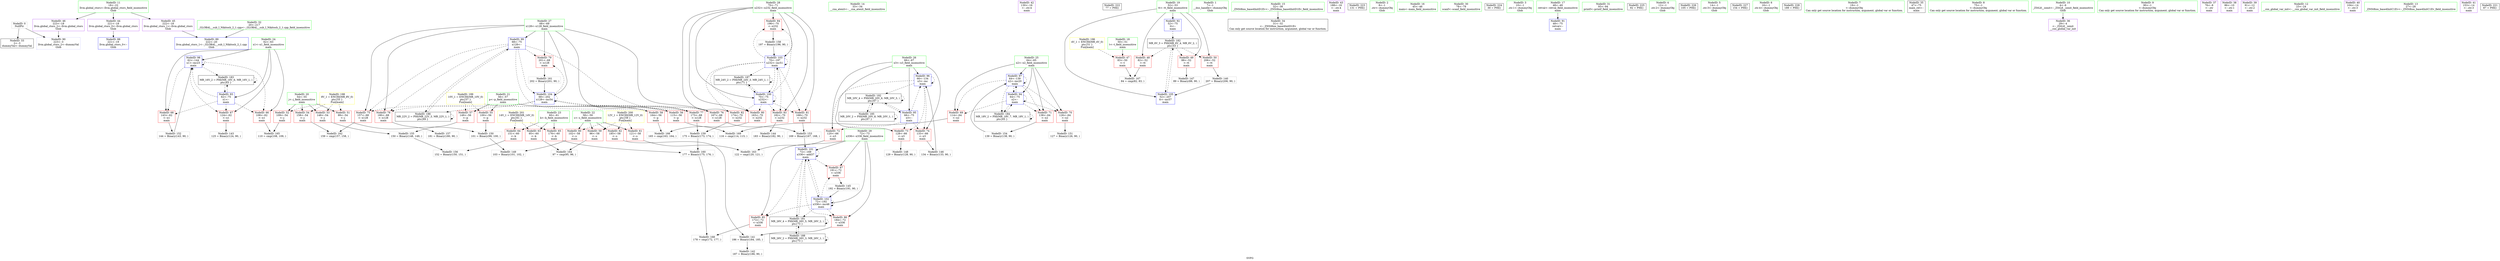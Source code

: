 digraph "SVFG" {
	label="SVFG";

	Node0x562d9476f360 [shape=record,color=grey,label="{NodeID: 0\nNullPtr}"];
	Node0x562d9476f360 -> Node0x562d94789fc0[style=solid];
	Node0x562d9476f360 -> Node0x562d9478de90[style=solid];
	Node0x562d9478acc0 [shape=record,color=blue,label="{NodeID: 97\n64\<--139\nx2\<--inc20\nmain\n}"];
	Node0x562d9478acc0 -> Node0x562d9478cd20[style=dashed];
	Node0x562d9478acc0 -> Node0x562d9478cdf0[style=dashed];
	Node0x562d9478acc0 -> Node0x562d9478cec0[style=dashed];
	Node0x562d9478acc0 -> Node0x562d9478e200[style=dashed];
	Node0x562d9478acc0 -> Node0x562d9478acc0[style=dashed];
	Node0x562d9478acc0 -> Node0x562d9479e120[style=dashed];
	Node0x562d9476fe50 [shape=record,color=green,label="{NodeID: 14\n33\<--34\n__cxa_atexit\<--__cxa_atexit_field_insensitive\n}"];
	Node0x562d94789c70 [shape=record,color=green,label="{NodeID: 28\n70\<--71\nx232\<--x232_field_insensitive\nmain\n}"];
	Node0x562d94789c70 -> Node0x562d9478d610[style=solid];
	Node0x562d94789c70 -> Node0x562d9478d6e0[style=solid];
	Node0x562d94789c70 -> Node0x562d9478d7b0[style=solid];
	Node0x562d94789c70 -> Node0x562d9478d880[style=solid];
	Node0x562d94789c70 -> Node0x562d9478d950[style=solid];
	Node0x562d94789c70 -> Node0x562d9478af30[style=solid];
	Node0x562d94789c70 -> Node0x562d9478b1a0[style=solid];
	Node0x562d9478a710 [shape=record,color=purple,label="{NodeID: 42\n130\<--16\n\<--.str.4\nmain\n}"];
	Node0x562d947af190 [shape=record,color=black,label="{NodeID: 222\n77 = PHI()\n}"];
	Node0x562d9478c290 [shape=record,color=red,label="{NodeID: 56\n115\<--56\n\<--p\nmain\n}"];
	Node0x562d9478c290 -> Node0x562d947940d0[style=solid];
	Node0x562d947928d0 [shape=record,color=grey,label="{NodeID: 153\n169 = Binary(167, 168, )\n}"];
	Node0x562d947928d0 -> Node0x562d9478b000[style=solid];
	Node0x562d9478cdf0 [shape=record,color=red,label="{NodeID: 70\n126\<--64\n\<--x2\nmain\n}"];
	Node0x562d9478cdf0 -> Node0x562d947925d0[style=solid];
	Node0x562d94793dd0 [shape=record,color=grey,label="{NodeID: 167\n84 = cmp(82, 83, )\n}"];
	Node0x562d9478d950 [shape=record,color=red,label="{NodeID: 84\n196\<--70\n\<--x232\nmain\n}"];
	Node0x562d9478d950 -> Node0x562d94793050[style=solid];
	Node0x562d9476e470 [shape=record,color=green,label="{NodeID: 1\n7\<--1\n__dso_handle\<--dummyObj\nGlob }"];
	Node0x562d9479d220 [shape=record,color=black,label="{NodeID: 181\nMR_26V_4 = PHI(MR_26V_5, MR_26V_2, )\npts\{73 \}\n}"];
	Node0x562d9479d220 -> Node0x562d9478b000[style=dashed];
	Node0x562d9479d220 -> Node0x562d9479d220[style=dashed];
	Node0x562d9479d220 -> Node0x562d9479f520[style=dashed];
	Node0x562d9478ad90 [shape=record,color=blue,label="{NodeID: 98\n62\<--144\nx1\<--inc23\nmain\n}"];
	Node0x562d9478ad90 -> Node0x562d9478cab0[style=dashed];
	Node0x562d9478ad90 -> Node0x562d9478cb80[style=dashed];
	Node0x562d9478ad90 -> Node0x562d9478cc50[style=dashed];
	Node0x562d9478ad90 -> Node0x562d9478ad90[style=dashed];
	Node0x562d9478ad90 -> Node0x562d9479dc20[style=dashed];
	Node0x562d9476ff20 [shape=record,color=green,label="{NodeID: 15\n32\<--38\n_ZNSt8ios_base4InitD1Ev\<--_ZNSt8ios_base4InitD1Ev_field_insensitive\n}"];
	Node0x562d9476ff20 -> Node0x562d9478a090[style=solid];
	Node0x562d94789d00 [shape=record,color=green,label="{NodeID: 29\n72\<--73\nx336\<--x336_field_insensitive\nmain\n}"];
	Node0x562d94789d00 -> Node0x562d9478da20[style=solid];
	Node0x562d94789d00 -> Node0x562d9478daf0[style=solid];
	Node0x562d94789d00 -> Node0x562d9478dbc0[style=solid];
	Node0x562d94789d00 -> Node0x562d9478b000[style=solid];
	Node0x562d94789d00 -> Node0x562d9478b0d0[style=solid];
	Node0x562d9478a7e0 [shape=record,color=purple,label="{NodeID: 43\n188\<--16\n\<--.str.4\nmain\n}"];
	Node0x562d947af290 [shape=record,color=black,label="{NodeID: 223\n131 = PHI()\n}"];
	Node0x562d9478b490 [shape=record,color=grey,label="{NodeID: 140\n207 = Binary(206, 90, )\n}"];
	Node0x562d9478b490 -> Node0x562d9478b340[style=solid];
	Node0x562d9478c360 [shape=record,color=red,label="{NodeID: 57\n149\<--56\n\<--p\nmain\n}"];
	Node0x562d9478c360 -> Node0x562d94792bd0[style=solid];
	Node0x562d94792a50 [shape=record,color=grey,label="{NodeID: 154\n139 = Binary(138, 90, )\n}"];
	Node0x562d94792a50 -> Node0x562d9478acc0[style=solid];
	Node0x562d9478cec0 [shape=record,color=red,label="{NodeID: 71\n138\<--64\n\<--x2\nmain\n}"];
	Node0x562d9478cec0 -> Node0x562d94792a50[style=solid];
	Node0x562d94793f50 [shape=record,color=grey,label="{NodeID: 168\n178 = cmp(172, 177, )\n}"];
	Node0x562d9478da20 [shape=record,color=red,label="{NodeID: 85\n172\<--72\n\<--x336\nmain\n}"];
	Node0x562d9478da20 -> Node0x562d94793f50[style=solid];
	Node0x562d9476f6c0 [shape=record,color=green,label="{NodeID: 2\n8\<--1\n.str\<--dummyObj\nGlob }"];
	Node0x562d9479d720 [shape=record,color=black,label="{NodeID: 182\nMR_6V_3 = PHI(MR_6V_4, MR_6V_2, )\npts\{53 \}\n}"];
	Node0x562d9479d720 -> Node0x562d9478bc10[style=dashed];
	Node0x562d9479d720 -> Node0x562d9478bce0[style=dashed];
	Node0x562d9479d720 -> Node0x562d9478bdb0[style=dashed];
	Node0x562d9479d720 -> Node0x562d9478b340[style=dashed];
	Node0x562d9478ae60 [shape=record,color=blue,label="{NodeID: 99\n68\<--75\nx128\<--\nmain\n}"];
	Node0x562d9478ae60 -> Node0x562d9478d200[style=dashed];
	Node0x562d9478ae60 -> Node0x562d9478d2d0[style=dashed];
	Node0x562d9478ae60 -> Node0x562d9478d3a0[style=dashed];
	Node0x562d9478ae60 -> Node0x562d9478d470[style=dashed];
	Node0x562d9478ae60 -> Node0x562d9478d540[style=dashed];
	Node0x562d9478ae60 -> Node0x562d9478b270[style=dashed];
	Node0x562d9478ae60 -> Node0x562d9479eb20[style=dashed];
	Node0x562d94770050 [shape=record,color=green,label="{NodeID: 16\n45\<--46\nmain\<--main_field_insensitive\n}"];
	Node0x562d947a3340 [shape=record,color=yellow,style=double,label="{NodeID: 196\n4V_1 = ENCHI(MR_4V_0)\npts\{51 \}\nFun[main]}"];
	Node0x562d947a3340 -> Node0x562d9478ab20[style=dashed];
	Node0x562d94789d90 [shape=record,color=green,label="{NodeID: 30\n78\<--79\nscanf\<--scanf_field_insensitive\n}"];
	Node0x562d9478a8b0 [shape=record,color=purple,label="{NodeID: 44\n221\<--18\nllvm.global_ctors_0\<--llvm.global_ctors\nGlob }"];
	Node0x562d9478a8b0 -> Node0x562d9478dc90[style=solid];
	Node0x562d947af390 [shape=record,color=black,label="{NodeID: 224\n30 = PHI()\n}"];
	Node0x562d9478b610 [shape=record,color=grey,label="{NodeID: 141\n186 = Binary(184, 185, )\n}"];
	Node0x562d9478b610 -> Node0x562d9478b790[style=solid];
	Node0x562d9478c430 [shape=record,color=red,label="{NodeID: 58\n164\<--56\n\<--p\nmain\n}"];
	Node0x562d9478c430 -> Node0x562d94793c50[style=solid];
	Node0x562d94792bd0 [shape=record,color=grey,label="{NodeID: 155\n150 = Binary(148, 149, )\n}"];
	Node0x562d94792bd0 -> Node0x562d94792d50[style=solid];
	Node0x562d9478cf90 [shape=record,color=red,label="{NodeID: 72\n120\<--66\n\<--x3\nmain\n}"];
	Node0x562d9478cf90 -> Node0x562d947937d0[style=solid];
	Node0x562d947940d0 [shape=record,color=grey,label="{NodeID: 169\n116 = cmp(114, 115, )\n}"];
	Node0x562d9478daf0 [shape=record,color=red,label="{NodeID: 86\n184\<--72\n\<--x336\nmain\n}"];
	Node0x562d9478daf0 -> Node0x562d9478b610[style=solid];
	Node0x562d9476f960 [shape=record,color=green,label="{NodeID: 3\n10\<--1\n.str.1\<--dummyObj\nGlob }"];
	Node0x562d9479dc20 [shape=record,color=black,label="{NodeID: 183\nMR_16V_2 = PHI(MR_16V_6, MR_16V_1, )\npts\{63 \}\n}"];
	Node0x562d9479dc20 -> Node0x562d9478e130[style=dashed];
	Node0x562d9479dc20 -> Node0x562d9479dc20[style=dashed];
	Node0x562d9478af30 [shape=record,color=blue,label="{NodeID: 100\n70\<--75\nx232\<--\nmain\n}"];
	Node0x562d9478af30 -> Node0x562d9478d610[style=dashed];
	Node0x562d9478af30 -> Node0x562d9478d6e0[style=dashed];
	Node0x562d9478af30 -> Node0x562d9478d7b0[style=dashed];
	Node0x562d9478af30 -> Node0x562d9478d880[style=dashed];
	Node0x562d9478af30 -> Node0x562d9478d950[style=dashed];
	Node0x562d9478af30 -> Node0x562d9478af30[style=dashed];
	Node0x562d9478af30 -> Node0x562d9478b1a0[style=dashed];
	Node0x562d9478af30 -> Node0x562d9479f020[style=dashed];
	Node0x562d94770120 [shape=record,color=green,label="{NodeID: 17\n48\<--49\nretval\<--retval_field_insensitive\nmain\n}"];
	Node0x562d94770120 -> Node0x562d9478df90[style=solid];
	Node0x562d94789e20 [shape=record,color=green,label="{NodeID: 31\n93\<--94\nprintf\<--printf_field_insensitive\n}"];
	Node0x562d9478a980 [shape=record,color=purple,label="{NodeID: 45\n222\<--18\nllvm.global_ctors_1\<--llvm.global_ctors\nGlob }"];
	Node0x562d9478a980 -> Node0x562d9478dd90[style=solid];
	Node0x562d947af490 [shape=record,color=black,label="{NodeID: 225\n92 = PHI()\n}"];
	Node0x562d9478b790 [shape=record,color=grey,label="{NodeID: 142\n187 = Binary(186, 90, )\n}"];
	Node0x562d9478c500 [shape=record,color=red,label="{NodeID: 59\n96\<--58\n\<--s\nmain\n}"];
	Node0x562d9478c500 -> Node0x562d94793950[style=solid];
	Node0x562d94792d50 [shape=record,color=grey,label="{NodeID: 156\n152 = Binary(150, 151, )\n}"];
	Node0x562d9478d060 [shape=record,color=red,label="{NodeID: 73\n128\<--66\n\<--x3\nmain\n}"];
	Node0x562d9478d060 -> Node0x562d94792150[style=solid];
	Node0x562d9478dbc0 [shape=record,color=red,label="{NodeID: 87\n191\<--72\n\<--x336\nmain\n}"];
	Node0x562d9478dbc0 -> Node0x562d94791cd0[style=solid];
	Node0x562d9476f7e0 [shape=record,color=green,label="{NodeID: 4\n12\<--1\n.str.2\<--dummyObj\nGlob }"];
	Node0x562d9479e120 [shape=record,color=black,label="{NodeID: 184\nMR_18V_2 = PHI(MR_18V_7, MR_18V_1, )\npts\{65 \}\n}"];
	Node0x562d9479e120 -> Node0x562d9478e200[style=dashed];
	Node0x562d9479e120 -> Node0x562d9479e120[style=dashed];
	Node0x562d9478b000 [shape=record,color=blue,label="{NodeID: 101\n72\<--169\nx336\<--add37\nmain\n}"];
	Node0x562d9478b000 -> Node0x562d9478da20[style=dashed];
	Node0x562d9478b000 -> Node0x562d9478daf0[style=dashed];
	Node0x562d9478b000 -> Node0x562d9478dbc0[style=dashed];
	Node0x562d9478b000 -> Node0x562d9478b000[style=dashed];
	Node0x562d9478b000 -> Node0x562d9478b0d0[style=dashed];
	Node0x562d9478b000 -> Node0x562d9479d220[style=dashed];
	Node0x562d947701f0 [shape=record,color=green,label="{NodeID: 18\n50\<--51\nt\<--t_field_insensitive\nmain\n}"];
	Node0x562d947701f0 -> Node0x562d9478ab20[style=solid];
	Node0x562d947a3500 [shape=record,color=yellow,style=double,label="{NodeID: 198\n8V_1 = ENCHI(MR_8V_0)\npts\{55 \}\nFun[main]}"];
	Node0x562d947a3500 -> Node0x562d9478be80[style=dashed];
	Node0x562d947a3500 -> Node0x562d9478bf50[style=dashed];
	Node0x562d947a3500 -> Node0x562d9478c020[style=dashed];
	Node0x562d947a3500 -> Node0x562d9478c0f0[style=dashed];
	Node0x562d94789ef0 [shape=record,color=green,label="{NodeID: 32\n20\<--217\n_GLOBAL__sub_I_Nikitosh_2_1.cpp\<--_GLOBAL__sub_I_Nikitosh_2_1.cpp_field_insensitive\n}"];
	Node0x562d94789ef0 -> Node0x562d9478dd90[style=solid];
	Node0x562d9478aa50 [shape=record,color=purple,label="{NodeID: 46\n223\<--18\nllvm.global_ctors_2\<--llvm.global_ctors\nGlob }"];
	Node0x562d9478aa50 -> Node0x562d9478de90[style=solid];
	Node0x562d947af590 [shape=record,color=black,label="{NodeID: 226\n105 = PHI()\n}"];
	Node0x562d9478b910 [shape=record,color=grey,label="{NodeID: 143\n125 = Binary(124, 90, )\n}"];
	Node0x562d9478c5d0 [shape=record,color=red,label="{NodeID: 60\n102\<--58\n\<--s\nmain\n}"];
	Node0x562d9478c5d0 -> Node0x562d947922d0[style=solid];
	Node0x562d94792ed0 [shape=record,color=grey,label="{NodeID: 157\n181 = Binary(180, 90, )\n}"];
	Node0x562d9478d130 [shape=record,color=red,label="{NodeID: 74\n133\<--66\n\<--x3\nmain\n}"];
	Node0x562d9478d130 -> Node0x562d94791e50[style=solid];
	Node0x562d9478dc90 [shape=record,color=blue,label="{NodeID: 88\n221\<--19\nllvm.global_ctors_0\<--\nGlob }"];
	Node0x562d9476f870 [shape=record,color=green,label="{NodeID: 5\n14\<--1\n.str.3\<--dummyObj\nGlob }"];
	Node0x562d9479e620 [shape=record,color=black,label="{NodeID: 185\nMR_20V_2 = PHI(MR_20V_8, MR_20V_1, )\npts\{67 \}\n}"];
	Node0x562d9479e620 -> Node0x562d9479e620[style=dashed];
	Node0x562d9479e620 -> Node0x562d9478e7b0[style=dashed];
	Node0x562d9478b0d0 [shape=record,color=blue,label="{NodeID: 102\n72\<--192\nx336\<--inc48\nmain\n}"];
	Node0x562d9478b0d0 -> Node0x562d9478da20[style=dashed];
	Node0x562d9478b0d0 -> Node0x562d9478daf0[style=dashed];
	Node0x562d9478b0d0 -> Node0x562d9478dbc0[style=dashed];
	Node0x562d9478b0d0 -> Node0x562d9478b000[style=dashed];
	Node0x562d9478b0d0 -> Node0x562d9478b0d0[style=dashed];
	Node0x562d9478b0d0 -> Node0x562d9479d220[style=dashed];
	Node0x562d947702c0 [shape=record,color=green,label="{NodeID: 19\n52\<--53\ntt\<--tt_field_insensitive\nmain\n}"];
	Node0x562d947702c0 -> Node0x562d9478bc10[style=solid];
	Node0x562d947702c0 -> Node0x562d9478bce0[style=solid];
	Node0x562d947702c0 -> Node0x562d9478bdb0[style=solid];
	Node0x562d947702c0 -> Node0x562d9478e060[style=solid];
	Node0x562d947702c0 -> Node0x562d9478b340[style=solid];
	Node0x562d947a35e0 [shape=record,color=yellow,style=double,label="{NodeID: 199\n10V_1 = ENCHI(MR_10V_0)\npts\{57 \}\nFun[main]}"];
	Node0x562d947a35e0 -> Node0x562d9478c1c0[style=dashed];
	Node0x562d947a35e0 -> Node0x562d9478c290[style=dashed];
	Node0x562d947a35e0 -> Node0x562d9478c360[style=dashed];
	Node0x562d947a35e0 -> Node0x562d9478c430[style=dashed];
	Node0x562d94789fc0 [shape=record,color=black,label="{NodeID: 33\n2\<--3\ndummyVal\<--dummyVal\n}"];
	Node0x562d9478ab20 [shape=record,color=red,label="{NodeID: 47\n83\<--50\n\<--t\nmain\n}"];
	Node0x562d9478ab20 -> Node0x562d94793dd0[style=solid];
	Node0x562d947af690 [shape=record,color=black,label="{NodeID: 227\n154 = PHI()\n}"];
	Node0x562d9478ba90 [shape=record,color=grey,label="{NodeID: 144\n183 = Binary(182, 90, )\n}"];
	Node0x562d9478c6a0 [shape=record,color=red,label="{NodeID: 61\n121\<--58\n\<--s\nmain\n}"];
	Node0x562d9478c6a0 -> Node0x562d947937d0[style=solid];
	Node0x562d94793050 [shape=record,color=grey,label="{NodeID: 158\n197 = Binary(196, 90, )\n}"];
	Node0x562d94793050 -> Node0x562d9478b1a0[style=solid];
	Node0x562d9478d200 [shape=record,color=red,label="{NodeID: 75\n157\<--68\n\<--x128\nmain\n}"];
	Node0x562d9478d200 -> Node0x562d94793650[style=solid];
	Node0x562d9478dd90 [shape=record,color=blue,label="{NodeID: 89\n222\<--20\nllvm.global_ctors_1\<--_GLOBAL__sub_I_Nikitosh_2_1.cpp\nGlob }"];
	Node0x562d94770980 [shape=record,color=green,label="{NodeID: 6\n16\<--1\n.str.4\<--dummyObj\nGlob }"];
	Node0x562d9479eb20 [shape=record,color=black,label="{NodeID: 186\nMR_22V_2 = PHI(MR_22V_3, MR_22V_1, )\npts\{69 \}\n}"];
	Node0x562d9479eb20 -> Node0x562d9478ae60[style=dashed];
	Node0x562d9479eb20 -> Node0x562d9479eb20[style=dashed];
	Node0x562d9478b1a0 [shape=record,color=blue,label="{NodeID: 103\n70\<--197\nx232\<--inc51\nmain\n}"];
	Node0x562d9478b1a0 -> Node0x562d9478d610[style=dashed];
	Node0x562d9478b1a0 -> Node0x562d9478d6e0[style=dashed];
	Node0x562d9478b1a0 -> Node0x562d9478d7b0[style=dashed];
	Node0x562d9478b1a0 -> Node0x562d9478d880[style=dashed];
	Node0x562d9478b1a0 -> Node0x562d9478d950[style=dashed];
	Node0x562d9478b1a0 -> Node0x562d9478af30[style=dashed];
	Node0x562d9478b1a0 -> Node0x562d9478b1a0[style=dashed];
	Node0x562d9478b1a0 -> Node0x562d9479f020[style=dashed];
	Node0x562d94770390 [shape=record,color=green,label="{NodeID: 20\n54\<--55\nj\<--j_field_insensitive\nmain\n}"];
	Node0x562d94770390 -> Node0x562d9478be80[style=solid];
	Node0x562d94770390 -> Node0x562d9478bf50[style=solid];
	Node0x562d94770390 -> Node0x562d9478c020[style=solid];
	Node0x562d94770390 -> Node0x562d9478c0f0[style=solid];
	Node0x562d947a36c0 [shape=record,color=yellow,style=double,label="{NodeID: 200\n12V_1 = ENCHI(MR_12V_0)\npts\{59 \}\nFun[main]}"];
	Node0x562d947a36c0 -> Node0x562d9478c500[style=dashed];
	Node0x562d947a36c0 -> Node0x562d9478c5d0[style=dashed];
	Node0x562d947a36c0 -> Node0x562d9478c6a0[style=dashed];
	Node0x562d947a36c0 -> Node0x562d9478c770[style=dashed];
	Node0x562d9478a090 [shape=record,color=black,label="{NodeID: 34\n31\<--32\n\<--_ZNSt8ios_base4InitD1Ev\nCan only get source location for instruction, argument, global var or function.}"];
	Node0x562d9478bc10 [shape=record,color=red,label="{NodeID: 48\n82\<--52\n\<--tt\nmain\n}"];
	Node0x562d9478bc10 -> Node0x562d94793dd0[style=solid];
	Node0x562d947af790 [shape=record,color=black,label="{NodeID: 228\n189 = PHI()\n}"];
	Node0x562d94791cd0 [shape=record,color=grey,label="{NodeID: 145\n192 = Binary(191, 90, )\n}"];
	Node0x562d94791cd0 -> Node0x562d9478b0d0[style=solid];
	Node0x562d9478c770 [shape=record,color=red,label="{NodeID: 62\n185\<--58\n\<--s\nmain\n}"];
	Node0x562d9478c770 -> Node0x562d9478b610[style=solid];
	Node0x562d947931d0 [shape=record,color=grey,label="{NodeID: 159\n175 = Binary(173, 174, )\n}"];
	Node0x562d947931d0 -> Node0x562d94793350[style=solid];
	Node0x562d9478d2d0 [shape=record,color=red,label="{NodeID: 76\n167\<--68\n\<--x128\nmain\n}"];
	Node0x562d9478d2d0 -> Node0x562d947928d0[style=solid];
	Node0x562d9478de90 [shape=record,color=blue, style = dotted,label="{NodeID: 90\n223\<--3\nllvm.global_ctors_2\<--dummyVal\nGlob }"];
	Node0x562d94770a10 [shape=record,color=green,label="{NodeID: 7\n19\<--1\n\<--dummyObj\nCan only get source location for instruction, argument, global var or function.}"];
	Node0x562d9479f020 [shape=record,color=black,label="{NodeID: 187\nMR_24V_2 = PHI(MR_24V_3, MR_24V_1, )\npts\{71 \}\n}"];
	Node0x562d9479f020 -> Node0x562d9478af30[style=dashed];
	Node0x562d9479f020 -> Node0x562d9479f020[style=dashed];
	Node0x562d9478b270 [shape=record,color=blue,label="{NodeID: 104\n68\<--202\nx128\<--inc54\nmain\n}"];
	Node0x562d9478b270 -> Node0x562d9478d200[style=dashed];
	Node0x562d9478b270 -> Node0x562d9478d2d0[style=dashed];
	Node0x562d9478b270 -> Node0x562d9478d3a0[style=dashed];
	Node0x562d9478b270 -> Node0x562d9478d470[style=dashed];
	Node0x562d9478b270 -> Node0x562d9478d540[style=dashed];
	Node0x562d9478b270 -> Node0x562d9478b270[style=dashed];
	Node0x562d9478b270 -> Node0x562d9479eb20[style=dashed];
	Node0x562d94770460 [shape=record,color=green,label="{NodeID: 21\n56\<--57\np\<--p_field_insensitive\nmain\n}"];
	Node0x562d94770460 -> Node0x562d9478c1c0[style=solid];
	Node0x562d94770460 -> Node0x562d9478c290[style=solid];
	Node0x562d94770460 -> Node0x562d9478c360[style=solid];
	Node0x562d94770460 -> Node0x562d9478c430[style=solid];
	Node0x562d947a37a0 [shape=record,color=yellow,style=double,label="{NodeID: 201\n14V_1 = ENCHI(MR_14V_0)\npts\{61 \}\nFun[main]}"];
	Node0x562d947a37a0 -> Node0x562d9478c840[style=dashed];
	Node0x562d947a37a0 -> Node0x562d9478c910[style=dashed];
	Node0x562d947a37a0 -> Node0x562d9478c9e0[style=dashed];
	Node0x562d9478a160 [shape=record,color=black,label="{NodeID: 35\n47\<--75\nmain_ret\<--\nmain\n}"];
	Node0x562d9478bce0 [shape=record,color=red,label="{NodeID: 49\n88\<--52\n\<--tt\nmain\n}"];
	Node0x562d9478bce0 -> Node0x562d94791fd0[style=solid];
	Node0x562d94791e50 [shape=record,color=grey,label="{NodeID: 146\n134 = Binary(133, 90, )\n}"];
	Node0x562d94791e50 -> Node0x562d9478abf0[style=solid];
	Node0x562d9478c840 [shape=record,color=red,label="{NodeID: 63\n95\<--60\n\<--k\nmain\n}"];
	Node0x562d9478c840 -> Node0x562d94793950[style=solid];
	Node0x562d94793350 [shape=record,color=grey,label="{NodeID: 160\n177 = Binary(175, 176, )\n}"];
	Node0x562d94793350 -> Node0x562d94793f50[style=solid];
	Node0x562d9478d3a0 [shape=record,color=red,label="{NodeID: 77\n173\<--68\n\<--x128\nmain\n}"];
	Node0x562d9478d3a0 -> Node0x562d947931d0[style=solid];
	Node0x562d9478df90 [shape=record,color=blue,label="{NodeID: 91\n48\<--75\nretval\<--\nmain\n}"];
	Node0x562d94770aa0 [shape=record,color=green,label="{NodeID: 8\n75\<--1\n\<--dummyObj\nCan only get source location for instruction, argument, global var or function.}"];
	Node0x562d9479f520 [shape=record,color=black,label="{NodeID: 188\nMR_26V_2 = PHI(MR_26V_3, MR_26V_1, )\npts\{73 \}\n}"];
	Node0x562d9479f520 -> Node0x562d9479d220[style=dashed];
	Node0x562d9479f520 -> Node0x562d9479f520[style=dashed];
	Node0x562d9478b340 [shape=record,color=blue,label="{NodeID: 105\n52\<--207\ntt\<--inc57\nmain\n}"];
	Node0x562d9478b340 -> Node0x562d9479d720[style=dashed];
	Node0x562d94770530 [shape=record,color=green,label="{NodeID: 22\n58\<--59\ns\<--s_field_insensitive\nmain\n}"];
	Node0x562d94770530 -> Node0x562d9478c500[style=solid];
	Node0x562d94770530 -> Node0x562d9478c5d0[style=solid];
	Node0x562d94770530 -> Node0x562d9478c6a0[style=solid];
	Node0x562d94770530 -> Node0x562d9478c770[style=solid];
	Node0x562d9478a230 [shape=record,color=purple,label="{NodeID: 36\n29\<--4\n\<--_ZStL8__ioinit\n__cxx_global_var_init\n}"];
	Node0x562d9478bdb0 [shape=record,color=red,label="{NodeID: 50\n206\<--52\n\<--tt\nmain\n}"];
	Node0x562d9478bdb0 -> Node0x562d9478b490[style=solid];
	Node0x562d94791fd0 [shape=record,color=grey,label="{NodeID: 147\n89 = Binary(88, 90, )\n}"];
	Node0x562d9478c910 [shape=record,color=red,label="{NodeID: 64\n151\<--60\n\<--k\nmain\n}"];
	Node0x562d9478c910 -> Node0x562d94792d50[style=solid];
	Node0x562d947934d0 [shape=record,color=grey,label="{NodeID: 161\n202 = Binary(201, 90, )\n}"];
	Node0x562d947934d0 -> Node0x562d9478b270[style=solid];
	Node0x562d9478d470 [shape=record,color=red,label="{NodeID: 78\n180\<--68\n\<--x128\nmain\n}"];
	Node0x562d9478d470 -> Node0x562d94792ed0[style=solid];
	Node0x562d9478e060 [shape=record,color=blue,label="{NodeID: 92\n52\<--75\ntt\<--\nmain\n}"];
	Node0x562d9478e060 -> Node0x562d9479d720[style=dashed];
	Node0x562d94770b30 [shape=record,color=green,label="{NodeID: 9\n90\<--1\n\<--dummyObj\nCan only get source location for instruction, argument, global var or function.}"];
	Node0x562d94770600 [shape=record,color=green,label="{NodeID: 23\n60\<--61\nk\<--k_field_insensitive\nmain\n}"];
	Node0x562d94770600 -> Node0x562d9478c840[style=solid];
	Node0x562d94770600 -> Node0x562d9478c910[style=solid];
	Node0x562d94770600 -> Node0x562d9478c9e0[style=solid];
	Node0x562d9478a300 [shape=record,color=purple,label="{NodeID: 37\n76\<--8\n\<--.str\nmain\n}"];
	Node0x562d9478be80 [shape=record,color=red,label="{NodeID: 51\n99\<--54\n\<--j\nmain\n}"];
	Node0x562d9478be80 -> Node0x562d94792450[style=solid];
	Node0x562d94792150 [shape=record,color=grey,label="{NodeID: 148\n129 = Binary(128, 90, )\n}"];
	Node0x562d9478c9e0 [shape=record,color=red,label="{NodeID: 65\n176\<--60\n\<--k\nmain\n}"];
	Node0x562d9478c9e0 -> Node0x562d94793350[style=solid];
	Node0x562d94793650 [shape=record,color=grey,label="{NodeID: 162\n159 = cmp(157, 158, )\n}"];
	Node0x562d9478d540 [shape=record,color=red,label="{NodeID: 79\n201\<--68\n\<--x128\nmain\n}"];
	Node0x562d9478d540 -> Node0x562d947934d0[style=solid];
	Node0x562d9478e130 [shape=record,color=blue,label="{NodeID: 93\n62\<--75\nx1\<--\nmain\n}"];
	Node0x562d9478e130 -> Node0x562d9478cab0[style=dashed];
	Node0x562d9478e130 -> Node0x562d9478cb80[style=dashed];
	Node0x562d9478e130 -> Node0x562d9478cc50[style=dashed];
	Node0x562d9478e130 -> Node0x562d9478ad90[style=dashed];
	Node0x562d9478e130 -> Node0x562d9479dc20[style=dashed];
	Node0x562d9476fb10 [shape=record,color=green,label="{NodeID: 10\n4\<--6\n_ZStL8__ioinit\<--_ZStL8__ioinit_field_insensitive\nGlob }"];
	Node0x562d9476fb10 -> Node0x562d9478a230[style=solid];
	Node0x562d947706d0 [shape=record,color=green,label="{NodeID: 24\n62\<--63\nx1\<--x1_field_insensitive\nmain\n}"];
	Node0x562d947706d0 -> Node0x562d9478cab0[style=solid];
	Node0x562d947706d0 -> Node0x562d9478cb80[style=solid];
	Node0x562d947706d0 -> Node0x562d9478cc50[style=solid];
	Node0x562d947706d0 -> Node0x562d9478e130[style=solid];
	Node0x562d947706d0 -> Node0x562d9478ad90[style=solid];
	Node0x562d9478a3d0 [shape=record,color=purple,label="{NodeID: 38\n86\<--10\n\<--.str.1\nmain\n}"];
	Node0x562d9478bf50 [shape=record,color=red,label="{NodeID: 52\n109\<--54\n\<--j\nmain\n}"];
	Node0x562d9478bf50 -> Node0x562d94793ad0[style=solid];
	Node0x562d947922d0 [shape=record,color=grey,label="{NodeID: 149\n103 = Binary(101, 102, )\n}"];
	Node0x562d9478cab0 [shape=record,color=red,label="{NodeID: 66\n108\<--62\n\<--x1\nmain\n}"];
	Node0x562d9478cab0 -> Node0x562d94793ad0[style=solid];
	Node0x562d947937d0 [shape=record,color=grey,label="{NodeID: 163\n122 = cmp(120, 121, )\n}"];
	Node0x562d9478d610 [shape=record,color=red,label="{NodeID: 80\n163\<--70\n\<--x232\nmain\n}"];
	Node0x562d9478d610 -> Node0x562d94793c50[style=solid];
	Node0x562d9478e200 [shape=record,color=blue,label="{NodeID: 94\n64\<--75\nx2\<--\nmain\n}"];
	Node0x562d9478e200 -> Node0x562d9478cd20[style=dashed];
	Node0x562d9478e200 -> Node0x562d9478cdf0[style=dashed];
	Node0x562d9478e200 -> Node0x562d9478cec0[style=dashed];
	Node0x562d9478e200 -> Node0x562d9478e200[style=dashed];
	Node0x562d9478e200 -> Node0x562d9478acc0[style=dashed];
	Node0x562d9478e200 -> Node0x562d9479e120[style=dashed];
	Node0x562d9476fbe0 [shape=record,color=green,label="{NodeID: 11\n18\<--22\nllvm.global_ctors\<--llvm.global_ctors_field_insensitive\nGlob }"];
	Node0x562d9476fbe0 -> Node0x562d9478a8b0[style=solid];
	Node0x562d9476fbe0 -> Node0x562d9478a980[style=solid];
	Node0x562d9476fbe0 -> Node0x562d9478aa50[style=solid];
	Node0x562d947707a0 [shape=record,color=green,label="{NodeID: 25\n64\<--65\nx2\<--x2_field_insensitive\nmain\n}"];
	Node0x562d947707a0 -> Node0x562d9478cd20[style=solid];
	Node0x562d947707a0 -> Node0x562d9478cdf0[style=solid];
	Node0x562d947707a0 -> Node0x562d9478cec0[style=solid];
	Node0x562d947707a0 -> Node0x562d9478e200[style=solid];
	Node0x562d947707a0 -> Node0x562d9478acc0[style=solid];
	Node0x562d9478a4a0 [shape=record,color=purple,label="{NodeID: 39\n91\<--12\n\<--.str.2\nmain\n}"];
	Node0x562d9478c020 [shape=record,color=red,label="{NodeID: 53\n148\<--54\n\<--j\nmain\n}"];
	Node0x562d9478c020 -> Node0x562d94792bd0[style=solid];
	Node0x562d94792450 [shape=record,color=grey,label="{NodeID: 150\n101 = Binary(99, 100, )\n}"];
	Node0x562d94792450 -> Node0x562d947922d0[style=solid];
	Node0x562d9478cb80 [shape=record,color=red,label="{NodeID: 67\n124\<--62\n\<--x1\nmain\n}"];
	Node0x562d9478cb80 -> Node0x562d9478b910[style=solid];
	Node0x562d94793950 [shape=record,color=grey,label="{NodeID: 164\n97 = cmp(95, 96, )\n}"];
	Node0x562d9478d6e0 [shape=record,color=red,label="{NodeID: 81\n168\<--70\n\<--x232\nmain\n}"];
	Node0x562d9478d6e0 -> Node0x562d947928d0[style=solid];
	Node0x562d9478e2d0 [shape=record,color=blue,label="{NodeID: 95\n66\<--75\nx3\<--\nmain\n}"];
	Node0x562d9478e2d0 -> Node0x562d9478cf90[style=dashed];
	Node0x562d9478e2d0 -> Node0x562d9478d060[style=dashed];
	Node0x562d9478e2d0 -> Node0x562d9478d130[style=dashed];
	Node0x562d9478e2d0 -> Node0x562d9478abf0[style=dashed];
	Node0x562d9478e2d0 -> Node0x562d9478e7b0[style=dashed];
	Node0x562d9476fcb0 [shape=record,color=green,label="{NodeID: 12\n23\<--24\n__cxx_global_var_init\<--__cxx_global_var_init_field_insensitive\n}"];
	Node0x562d9478e7b0 [shape=record,color=black,label="{NodeID: 192\nMR_20V_4 = PHI(MR_20V_6, MR_20V_3, )\npts\{67 \}\n}"];
	Node0x562d9478e7b0 -> Node0x562d9478e2d0[style=dashed];
	Node0x562d9478e7b0 -> Node0x562d9479e620[style=dashed];
	Node0x562d9478e7b0 -> Node0x562d9478e7b0[style=dashed];
	Node0x562d94789b50 [shape=record,color=green,label="{NodeID: 26\n66\<--67\nx3\<--x3_field_insensitive\nmain\n}"];
	Node0x562d94789b50 -> Node0x562d9478cf90[style=solid];
	Node0x562d94789b50 -> Node0x562d9478d060[style=solid];
	Node0x562d94789b50 -> Node0x562d9478d130[style=solid];
	Node0x562d94789b50 -> Node0x562d9478e2d0[style=solid];
	Node0x562d94789b50 -> Node0x562d9478abf0[style=solid];
	Node0x562d9478a570 [shape=record,color=purple,label="{NodeID: 40\n104\<--14\n\<--.str.3\nmain\n}"];
	Node0x562d9478c0f0 [shape=record,color=red,label="{NodeID: 54\n158\<--54\n\<--j\nmain\n}"];
	Node0x562d9478c0f0 -> Node0x562d94793650[style=solid];
	Node0x562d947925d0 [shape=record,color=grey,label="{NodeID: 151\n127 = Binary(126, 90, )\n}"];
	Node0x562d9478cc50 [shape=record,color=red,label="{NodeID: 68\n143\<--62\n\<--x1\nmain\n}"];
	Node0x562d9478cc50 -> Node0x562d94792750[style=solid];
	Node0x562d94793ad0 [shape=record,color=grey,label="{NodeID: 165\n110 = cmp(108, 109, )\n}"];
	Node0x562d9478d7b0 [shape=record,color=red,label="{NodeID: 82\n174\<--70\n\<--x232\nmain\n}"];
	Node0x562d9478d7b0 -> Node0x562d947931d0[style=solid];
	Node0x562d9478abf0 [shape=record,color=blue,label="{NodeID: 96\n66\<--134\nx3\<--inc\nmain\n}"];
	Node0x562d9478abf0 -> Node0x562d9478cf90[style=dashed];
	Node0x562d9478abf0 -> Node0x562d9478d060[style=dashed];
	Node0x562d9478abf0 -> Node0x562d9478d130[style=dashed];
	Node0x562d9478abf0 -> Node0x562d9478abf0[style=dashed];
	Node0x562d9478abf0 -> Node0x562d9478e7b0[style=dashed];
	Node0x562d9476fd80 [shape=record,color=green,label="{NodeID: 13\n27\<--28\n_ZNSt8ios_base4InitC1Ev\<--_ZNSt8ios_base4InitC1Ev_field_insensitive\n}"];
	Node0x562d94789be0 [shape=record,color=green,label="{NodeID: 27\n68\<--69\nx128\<--x128_field_insensitive\nmain\n}"];
	Node0x562d94789be0 -> Node0x562d9478d200[style=solid];
	Node0x562d94789be0 -> Node0x562d9478d2d0[style=solid];
	Node0x562d94789be0 -> Node0x562d9478d3a0[style=solid];
	Node0x562d94789be0 -> Node0x562d9478d470[style=solid];
	Node0x562d94789be0 -> Node0x562d9478d540[style=solid];
	Node0x562d94789be0 -> Node0x562d9478ae60[style=solid];
	Node0x562d94789be0 -> Node0x562d9478b270[style=solid];
	Node0x562d9478a640 [shape=record,color=purple,label="{NodeID: 41\n153\<--14\n\<--.str.3\nmain\n}"];
	Node0x562d947af090 [shape=record,color=black,label="{NodeID: 221\n87 = PHI()\n}"];
	Node0x562d9478c1c0 [shape=record,color=red,label="{NodeID: 55\n100\<--56\n\<--p\nmain\n}"];
	Node0x562d9478c1c0 -> Node0x562d94792450[style=solid];
	Node0x562d94792750 [shape=record,color=grey,label="{NodeID: 152\n144 = Binary(143, 90, )\n}"];
	Node0x562d94792750 -> Node0x562d9478ad90[style=solid];
	Node0x562d9478cd20 [shape=record,color=red,label="{NodeID: 69\n114\<--64\n\<--x2\nmain\n}"];
	Node0x562d9478cd20 -> Node0x562d947940d0[style=solid];
	Node0x562d94793c50 [shape=record,color=grey,label="{NodeID: 166\n165 = cmp(163, 164, )\n}"];
	Node0x562d9478d880 [shape=record,color=red,label="{NodeID: 83\n182\<--70\n\<--x232\nmain\n}"];
	Node0x562d9478d880 -> Node0x562d9478ba90[style=solid];
}
